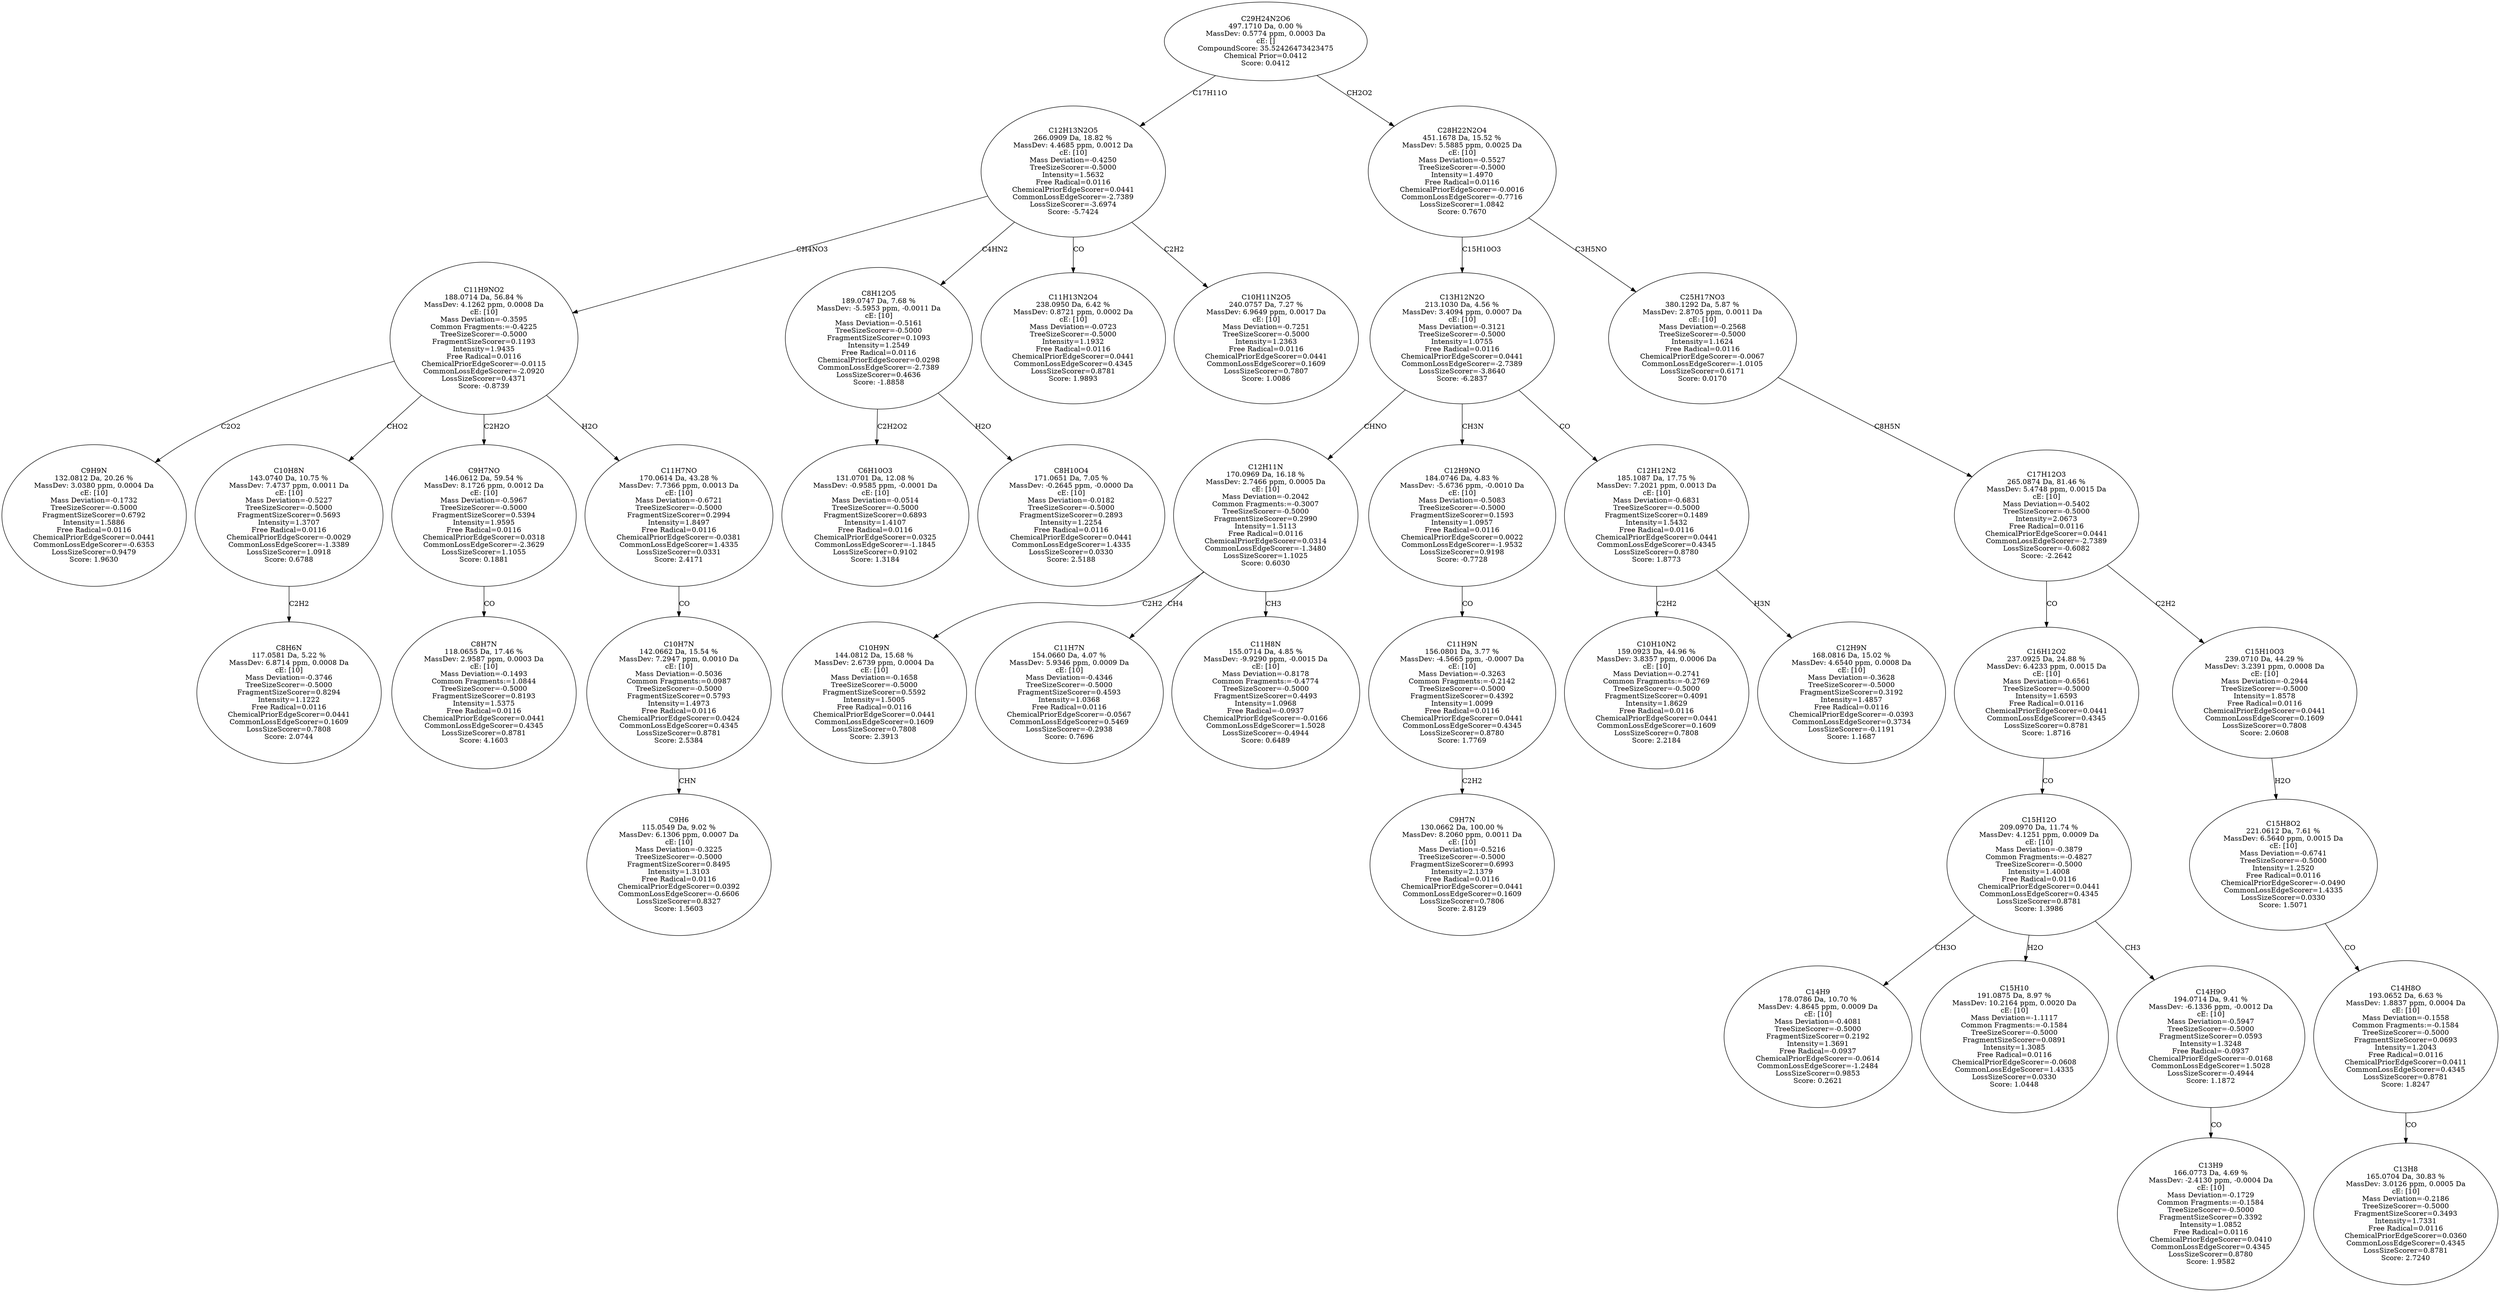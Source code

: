 strict digraph {
v1 [label="C9H9N\n132.0812 Da, 20.26 %\nMassDev: 3.0380 ppm, 0.0004 Da\ncE: [10]\nMass Deviation=-0.1732\nTreeSizeScorer=-0.5000\nFragmentSizeScorer=0.6792\nIntensity=1.5886\nFree Radical=0.0116\nChemicalPriorEdgeScorer=0.0441\nCommonLossEdgeScorer=-0.6353\nLossSizeScorer=0.9479\nScore: 1.9630"];
v2 [label="C8H6N\n117.0581 Da, 5.22 %\nMassDev: 6.8714 ppm, 0.0008 Da\ncE: [10]\nMass Deviation=-0.3746\nTreeSizeScorer=-0.5000\nFragmentSizeScorer=0.8294\nIntensity=1.1222\nFree Radical=0.0116\nChemicalPriorEdgeScorer=0.0441\nCommonLossEdgeScorer=0.1609\nLossSizeScorer=0.7808\nScore: 2.0744"];
v3 [label="C10H8N\n143.0740 Da, 10.75 %\nMassDev: 7.4737 ppm, 0.0011 Da\ncE: [10]\nMass Deviation=-0.5227\nTreeSizeScorer=-0.5000\nFragmentSizeScorer=0.5693\nIntensity=1.3707\nFree Radical=0.0116\nChemicalPriorEdgeScorer=-0.0029\nCommonLossEdgeScorer=-1.3389\nLossSizeScorer=1.0918\nScore: 0.6788"];
v4 [label="C8H7N\n118.0655 Da, 17.46 %\nMassDev: 2.9587 ppm, 0.0003 Da\ncE: [10]\nMass Deviation=-0.1493\nCommon Fragments:=1.0844\nTreeSizeScorer=-0.5000\nFragmentSizeScorer=0.8193\nIntensity=1.5375\nFree Radical=0.0116\nChemicalPriorEdgeScorer=0.0441\nCommonLossEdgeScorer=0.4345\nLossSizeScorer=0.8781\nScore: 4.1603"];
v5 [label="C9H7NO\n146.0612 Da, 59.54 %\nMassDev: 8.1726 ppm, 0.0012 Da\ncE: [10]\nMass Deviation=-0.5967\nTreeSizeScorer=-0.5000\nFragmentSizeScorer=0.5394\nIntensity=1.9595\nFree Radical=0.0116\nChemicalPriorEdgeScorer=0.0318\nCommonLossEdgeScorer=-2.3629\nLossSizeScorer=1.1055\nScore: 0.1881"];
v6 [label="C9H6\n115.0549 Da, 9.02 %\nMassDev: 6.1306 ppm, 0.0007 Da\ncE: [10]\nMass Deviation=-0.3225\nTreeSizeScorer=-0.5000\nFragmentSizeScorer=0.8495\nIntensity=1.3103\nFree Radical=0.0116\nChemicalPriorEdgeScorer=0.0392\nCommonLossEdgeScorer=-0.6606\nLossSizeScorer=0.8327\nScore: 1.5603"];
v7 [label="C10H7N\n142.0662 Da, 15.54 %\nMassDev: 7.2947 ppm, 0.0010 Da\ncE: [10]\nMass Deviation=-0.5036\nCommon Fragments:=0.0987\nTreeSizeScorer=-0.5000\nFragmentSizeScorer=0.5793\nIntensity=1.4973\nFree Radical=0.0116\nChemicalPriorEdgeScorer=0.0424\nCommonLossEdgeScorer=0.4345\nLossSizeScorer=0.8781\nScore: 2.5384"];
v8 [label="C11H7NO\n170.0614 Da, 43.28 %\nMassDev: 7.7366 ppm, 0.0013 Da\ncE: [10]\nMass Deviation=-0.6721\nTreeSizeScorer=-0.5000\nFragmentSizeScorer=0.2994\nIntensity=1.8497\nFree Radical=0.0116\nChemicalPriorEdgeScorer=-0.0381\nCommonLossEdgeScorer=1.4335\nLossSizeScorer=0.0331\nScore: 2.4171"];
v9 [label="C11H9NO2\n188.0714 Da, 56.84 %\nMassDev: 4.1262 ppm, 0.0008 Da\ncE: [10]\nMass Deviation=-0.3595\nCommon Fragments:=-0.4225\nTreeSizeScorer=-0.5000\nFragmentSizeScorer=0.1193\nIntensity=1.9435\nFree Radical=0.0116\nChemicalPriorEdgeScorer=-0.0115\nCommonLossEdgeScorer=-2.0920\nLossSizeScorer=0.4371\nScore: -0.8739"];
v10 [label="C6H10O3\n131.0701 Da, 12.08 %\nMassDev: -0.9585 ppm, -0.0001 Da\ncE: [10]\nMass Deviation=-0.0514\nTreeSizeScorer=-0.5000\nFragmentSizeScorer=0.6893\nIntensity=1.4107\nFree Radical=0.0116\nChemicalPriorEdgeScorer=0.0325\nCommonLossEdgeScorer=-1.1845\nLossSizeScorer=0.9102\nScore: 1.3184"];
v11 [label="C8H10O4\n171.0651 Da, 7.05 %\nMassDev: -0.2645 ppm, -0.0000 Da\ncE: [10]\nMass Deviation=-0.0182\nTreeSizeScorer=-0.5000\nFragmentSizeScorer=0.2893\nIntensity=1.2254\nFree Radical=0.0116\nChemicalPriorEdgeScorer=0.0441\nCommonLossEdgeScorer=1.4335\nLossSizeScorer=0.0330\nScore: 2.5188"];
v12 [label="C8H12O5\n189.0747 Da, 7.68 %\nMassDev: -5.5953 ppm, -0.0011 Da\ncE: [10]\nMass Deviation=-0.5161\nTreeSizeScorer=-0.5000\nFragmentSizeScorer=0.1093\nIntensity=1.2549\nFree Radical=0.0116\nChemicalPriorEdgeScorer=0.0298\nCommonLossEdgeScorer=-2.7389\nLossSizeScorer=0.4636\nScore: -1.8858"];
v13 [label="C11H13N2O4\n238.0950 Da, 6.42 %\nMassDev: 0.8721 ppm, 0.0002 Da\ncE: [10]\nMass Deviation=-0.0723\nTreeSizeScorer=-0.5000\nIntensity=1.1932\nFree Radical=0.0116\nChemicalPriorEdgeScorer=0.0441\nCommonLossEdgeScorer=0.4345\nLossSizeScorer=0.8781\nScore: 1.9893"];
v14 [label="C10H11N2O5\n240.0757 Da, 7.27 %\nMassDev: 6.9649 ppm, 0.0017 Da\ncE: [10]\nMass Deviation=-0.7251\nTreeSizeScorer=-0.5000\nIntensity=1.2363\nFree Radical=0.0116\nChemicalPriorEdgeScorer=0.0441\nCommonLossEdgeScorer=0.1609\nLossSizeScorer=0.7807\nScore: 1.0086"];
v15 [label="C12H13N2O5\n266.0909 Da, 18.82 %\nMassDev: 4.4685 ppm, 0.0012 Da\ncE: [10]\nMass Deviation=-0.4250\nTreeSizeScorer=-0.5000\nIntensity=1.5632\nFree Radical=0.0116\nChemicalPriorEdgeScorer=0.0441\nCommonLossEdgeScorer=-2.7389\nLossSizeScorer=-3.6974\nScore: -5.7424"];
v16 [label="C10H9N\n144.0812 Da, 15.68 %\nMassDev: 2.6739 ppm, 0.0004 Da\ncE: [10]\nMass Deviation=-0.1658\nTreeSizeScorer=-0.5000\nFragmentSizeScorer=0.5592\nIntensity=1.5005\nFree Radical=0.0116\nChemicalPriorEdgeScorer=0.0441\nCommonLossEdgeScorer=0.1609\nLossSizeScorer=0.7808\nScore: 2.3913"];
v17 [label="C11H7N\n154.0660 Da, 4.07 %\nMassDev: 5.9346 ppm, 0.0009 Da\ncE: [10]\nMass Deviation=-0.4346\nTreeSizeScorer=-0.5000\nFragmentSizeScorer=0.4593\nIntensity=1.0368\nFree Radical=0.0116\nChemicalPriorEdgeScorer=-0.0567\nCommonLossEdgeScorer=0.5469\nLossSizeScorer=-0.2938\nScore: 0.7696"];
v18 [label="C11H8N\n155.0714 Da, 4.85 %\nMassDev: -9.9290 ppm, -0.0015 Da\ncE: [10]\nMass Deviation=-0.8178\nCommon Fragments:=-0.4774\nTreeSizeScorer=-0.5000\nFragmentSizeScorer=0.4493\nIntensity=1.0968\nFree Radical=-0.0937\nChemicalPriorEdgeScorer=-0.0166\nCommonLossEdgeScorer=1.5028\nLossSizeScorer=-0.4944\nScore: 0.6489"];
v19 [label="C12H11N\n170.0969 Da, 16.18 %\nMassDev: 2.7466 ppm, 0.0005 Da\ncE: [10]\nMass Deviation=-0.2042\nCommon Fragments:=-0.3007\nTreeSizeScorer=-0.5000\nFragmentSizeScorer=0.2990\nIntensity=1.5113\nFree Radical=0.0116\nChemicalPriorEdgeScorer=0.0314\nCommonLossEdgeScorer=-1.3480\nLossSizeScorer=1.1025\nScore: 0.6030"];
v20 [label="C9H7N\n130.0662 Da, 100.00 %\nMassDev: 8.2060 ppm, 0.0011 Da\ncE: [10]\nMass Deviation=-0.5216\nTreeSizeScorer=-0.5000\nFragmentSizeScorer=0.6993\nIntensity=2.1379\nFree Radical=0.0116\nChemicalPriorEdgeScorer=0.0441\nCommonLossEdgeScorer=0.1609\nLossSizeScorer=0.7806\nScore: 2.8129"];
v21 [label="C11H9N\n156.0801 Da, 3.77 %\nMassDev: -4.5665 ppm, -0.0007 Da\ncE: [10]\nMass Deviation=-0.3263\nCommon Fragments:=-0.2142\nTreeSizeScorer=-0.5000\nFragmentSizeScorer=0.4392\nIntensity=1.0099\nFree Radical=0.0116\nChemicalPriorEdgeScorer=0.0441\nCommonLossEdgeScorer=0.4345\nLossSizeScorer=0.8780\nScore: 1.7769"];
v22 [label="C12H9NO\n184.0746 Da, 4.83 %\nMassDev: -5.6736 ppm, -0.0010 Da\ncE: [10]\nMass Deviation=-0.5083\nTreeSizeScorer=-0.5000\nFragmentSizeScorer=0.1593\nIntensity=1.0957\nFree Radical=0.0116\nChemicalPriorEdgeScorer=0.0022\nCommonLossEdgeScorer=-1.9532\nLossSizeScorer=0.9198\nScore: -0.7728"];
v23 [label="C10H10N2\n159.0923 Da, 44.96 %\nMassDev: 3.8357 ppm, 0.0006 Da\ncE: [10]\nMass Deviation=-0.2741\nCommon Fragments:=-0.2769\nTreeSizeScorer=-0.5000\nFragmentSizeScorer=0.4091\nIntensity=1.8629\nFree Radical=0.0116\nChemicalPriorEdgeScorer=0.0441\nCommonLossEdgeScorer=0.1609\nLossSizeScorer=0.7808\nScore: 2.2184"];
v24 [label="C12H9N\n168.0816 Da, 15.02 %\nMassDev: 4.6540 ppm, 0.0008 Da\ncE: [10]\nMass Deviation=-0.3628\nTreeSizeScorer=-0.5000\nFragmentSizeScorer=0.3192\nIntensity=1.4857\nFree Radical=0.0116\nChemicalPriorEdgeScorer=-0.0393\nCommonLossEdgeScorer=0.3734\nLossSizeScorer=-0.1191\nScore: 1.1687"];
v25 [label="C12H12N2\n185.1087 Da, 17.75 %\nMassDev: 7.2021 ppm, 0.0013 Da\ncE: [10]\nMass Deviation=-0.6831\nTreeSizeScorer=-0.5000\nFragmentSizeScorer=0.1489\nIntensity=1.5432\nFree Radical=0.0116\nChemicalPriorEdgeScorer=0.0441\nCommonLossEdgeScorer=0.4345\nLossSizeScorer=0.8780\nScore: 1.8773"];
v26 [label="C13H12N2O\n213.1030 Da, 4.56 %\nMassDev: 3.4094 ppm, 0.0007 Da\ncE: [10]\nMass Deviation=-0.3121\nTreeSizeScorer=-0.5000\nIntensity=1.0755\nFree Radical=0.0116\nChemicalPriorEdgeScorer=0.0441\nCommonLossEdgeScorer=-2.7389\nLossSizeScorer=-3.8640\nScore: -6.2837"];
v27 [label="C14H9\n178.0786 Da, 10.70 %\nMassDev: 4.8645 ppm, 0.0009 Da\ncE: [10]\nMass Deviation=-0.4081\nTreeSizeScorer=-0.5000\nFragmentSizeScorer=0.2192\nIntensity=1.3691\nFree Radical=-0.0937\nChemicalPriorEdgeScorer=-0.0614\nCommonLossEdgeScorer=-1.2484\nLossSizeScorer=0.9853\nScore: 0.2621"];
v28 [label="C15H10\n191.0875 Da, 8.97 %\nMassDev: 10.2164 ppm, 0.0020 Da\ncE: [10]\nMass Deviation=-1.1117\nCommon Fragments:=-0.1584\nTreeSizeScorer=-0.5000\nFragmentSizeScorer=0.0891\nIntensity=1.3085\nFree Radical=0.0116\nChemicalPriorEdgeScorer=-0.0608\nCommonLossEdgeScorer=1.4335\nLossSizeScorer=0.0330\nScore: 1.0448"];
v29 [label="C13H9\n166.0773 Da, 4.69 %\nMassDev: -2.4130 ppm, -0.0004 Da\ncE: [10]\nMass Deviation=-0.1729\nCommon Fragments:=-0.1584\nTreeSizeScorer=-0.5000\nFragmentSizeScorer=0.3392\nIntensity=1.0852\nFree Radical=0.0116\nChemicalPriorEdgeScorer=0.0410\nCommonLossEdgeScorer=0.4345\nLossSizeScorer=0.8780\nScore: 1.9582"];
v30 [label="C14H9O\n194.0714 Da, 9.41 %\nMassDev: -6.1336 ppm, -0.0012 Da\ncE: [10]\nMass Deviation=-0.5947\nTreeSizeScorer=-0.5000\nFragmentSizeScorer=0.0593\nIntensity=1.3248\nFree Radical=-0.0937\nChemicalPriorEdgeScorer=-0.0168\nCommonLossEdgeScorer=1.5028\nLossSizeScorer=-0.4944\nScore: 1.1872"];
v31 [label="C15H12O\n209.0970 Da, 11.74 %\nMassDev: 4.1251 ppm, 0.0009 Da\ncE: [10]\nMass Deviation=-0.3879\nCommon Fragments:=-0.4827\nTreeSizeScorer=-0.5000\nIntensity=1.4008\nFree Radical=0.0116\nChemicalPriorEdgeScorer=0.0441\nCommonLossEdgeScorer=0.4345\nLossSizeScorer=0.8781\nScore: 1.3986"];
v32 [label="C16H12O2\n237.0925 Da, 24.88 %\nMassDev: 6.4233 ppm, 0.0015 Da\ncE: [10]\nMass Deviation=-0.6561\nTreeSizeScorer=-0.5000\nIntensity=1.6593\nFree Radical=0.0116\nChemicalPriorEdgeScorer=0.0441\nCommonLossEdgeScorer=0.4345\nLossSizeScorer=0.8781\nScore: 1.8716"];
v33 [label="C13H8\n165.0704 Da, 30.83 %\nMassDev: 3.0126 ppm, 0.0005 Da\ncE: [10]\nMass Deviation=-0.2186\nTreeSizeScorer=-0.5000\nFragmentSizeScorer=0.3493\nIntensity=1.7331\nFree Radical=0.0116\nChemicalPriorEdgeScorer=0.0360\nCommonLossEdgeScorer=0.4345\nLossSizeScorer=0.8781\nScore: 2.7240"];
v34 [label="C14H8O\n193.0652 Da, 6.63 %\nMassDev: 1.8837 ppm, 0.0004 Da\ncE: [10]\nMass Deviation=-0.1558\nCommon Fragments:=-0.1584\nTreeSizeScorer=-0.5000\nFragmentSizeScorer=0.0693\nIntensity=1.2043\nFree Radical=0.0116\nChemicalPriorEdgeScorer=0.0411\nCommonLossEdgeScorer=0.4345\nLossSizeScorer=0.8781\nScore: 1.8247"];
v35 [label="C15H8O2\n221.0612 Da, 7.61 %\nMassDev: 6.5640 ppm, 0.0015 Da\ncE: [10]\nMass Deviation=-0.6741\nTreeSizeScorer=-0.5000\nIntensity=1.2520\nFree Radical=0.0116\nChemicalPriorEdgeScorer=-0.0490\nCommonLossEdgeScorer=1.4335\nLossSizeScorer=0.0330\nScore: 1.5071"];
v36 [label="C15H10O3\n239.0710 Da, 44.29 %\nMassDev: 3.2391 ppm, 0.0008 Da\ncE: [10]\nMass Deviation=-0.2944\nTreeSizeScorer=-0.5000\nIntensity=1.8578\nFree Radical=0.0116\nChemicalPriorEdgeScorer=0.0441\nCommonLossEdgeScorer=0.1609\nLossSizeScorer=0.7808\nScore: 2.0608"];
v37 [label="C17H12O3\n265.0874 Da, 81.46 %\nMassDev: 5.4748 ppm, 0.0015 Da\ncE: [10]\nMass Deviation=-0.5402\nTreeSizeScorer=-0.5000\nIntensity=2.0673\nFree Radical=0.0116\nChemicalPriorEdgeScorer=0.0441\nCommonLossEdgeScorer=-2.7389\nLossSizeScorer=-0.6082\nScore: -2.2642"];
v38 [label="C25H17NO3\n380.1292 Da, 5.87 %\nMassDev: 2.8705 ppm, 0.0011 Da\ncE: [10]\nMass Deviation=-0.2568\nTreeSizeScorer=-0.5000\nIntensity=1.1624\nFree Radical=0.0116\nChemicalPriorEdgeScorer=-0.0067\nCommonLossEdgeScorer=-1.0105\nLossSizeScorer=0.6171\nScore: 0.0170"];
v39 [label="C28H22N2O4\n451.1678 Da, 15.52 %\nMassDev: 5.5885 ppm, 0.0025 Da\ncE: [10]\nMass Deviation=-0.5527\nTreeSizeScorer=-0.5000\nIntensity=1.4970\nFree Radical=0.0116\nChemicalPriorEdgeScorer=-0.0016\nCommonLossEdgeScorer=-0.7716\nLossSizeScorer=1.0842\nScore: 0.7670"];
v40 [label="C29H24N2O6\n497.1710 Da, 0.00 %\nMassDev: 0.5774 ppm, 0.0003 Da\ncE: []\nCompoundScore: 35.52426473423475\nChemical Prior=0.0412\nScore: 0.0412"];
v9 -> v1 [label="C2O2"];
v3 -> v2 [label="C2H2"];
v9 -> v3 [label="CHO2"];
v5 -> v4 [label="CO"];
v9 -> v5 [label="C2H2O"];
v7 -> v6 [label="CHN"];
v8 -> v7 [label="CO"];
v9 -> v8 [label="H2O"];
v15 -> v9 [label="CH4NO3"];
v12 -> v10 [label="C2H2O2"];
v12 -> v11 [label="H2O"];
v15 -> v12 [label="C4HN2"];
v15 -> v13 [label="CO"];
v15 -> v14 [label="C2H2"];
v40 -> v15 [label="C17H11O"];
v19 -> v16 [label="C2H2"];
v19 -> v17 [label="CH4"];
v19 -> v18 [label="CH3"];
v26 -> v19 [label="CHNO"];
v21 -> v20 [label="C2H2"];
v22 -> v21 [label="CO"];
v26 -> v22 [label="CH3N"];
v25 -> v23 [label="C2H2"];
v25 -> v24 [label="H3N"];
v26 -> v25 [label="CO"];
v39 -> v26 [label="C15H10O3"];
v31 -> v27 [label="CH3O"];
v31 -> v28 [label="H2O"];
v30 -> v29 [label="CO"];
v31 -> v30 [label="CH3"];
v32 -> v31 [label="CO"];
v37 -> v32 [label="CO"];
v34 -> v33 [label="CO"];
v35 -> v34 [label="CO"];
v36 -> v35 [label="H2O"];
v37 -> v36 [label="C2H2"];
v38 -> v37 [label="C8H5N"];
v39 -> v38 [label="C3H5NO"];
v40 -> v39 [label="CH2O2"];
}